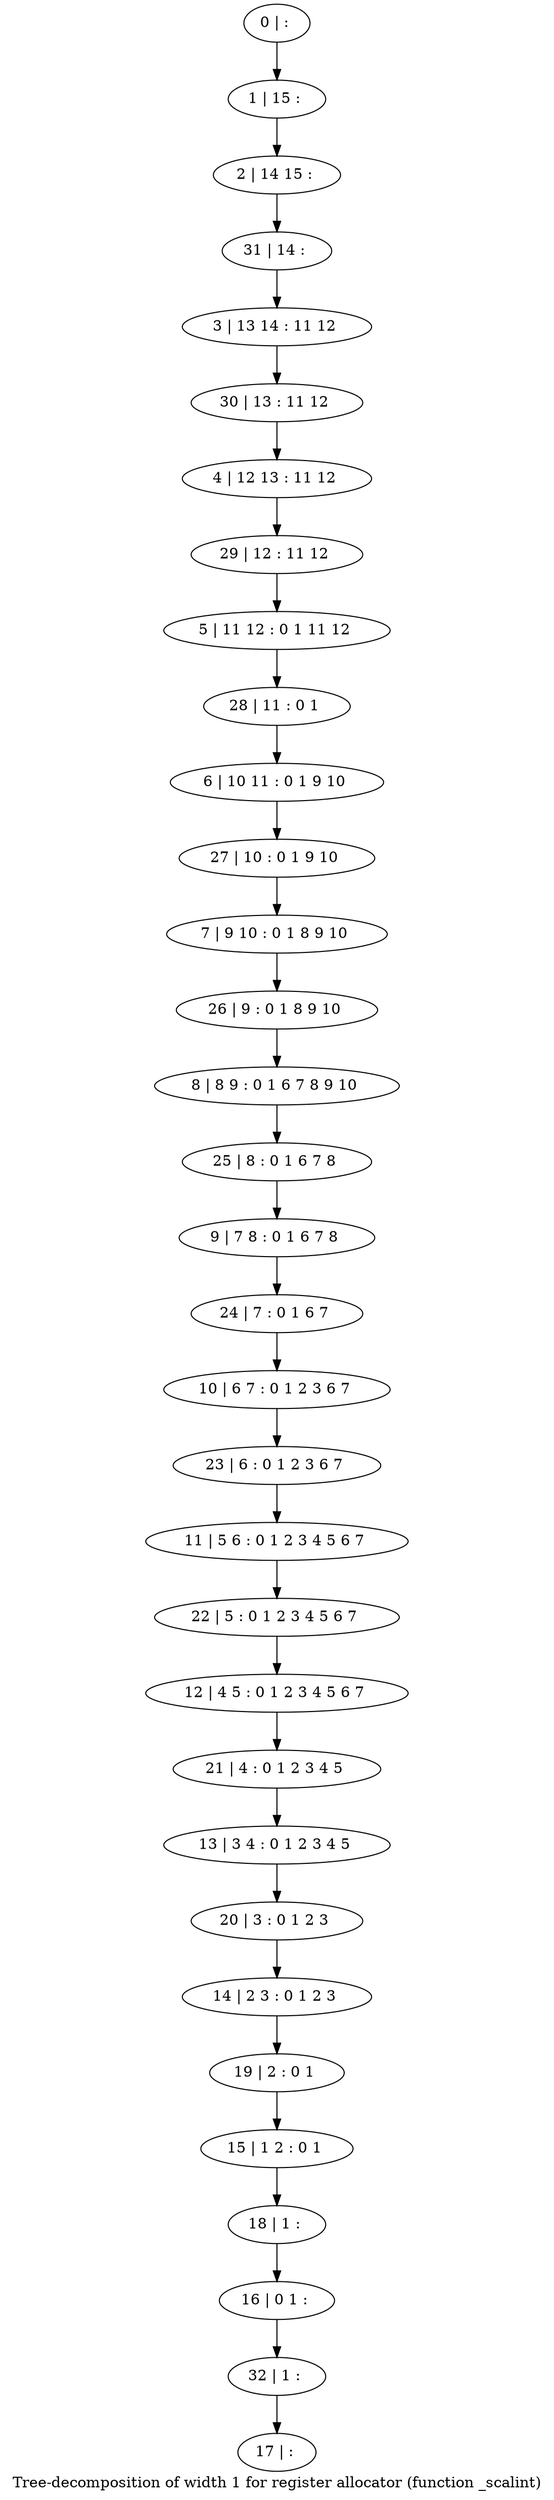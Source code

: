 digraph G {
graph [label="Tree-decomposition of width 1 for register allocator (function _scalint)"]
0[label="0 | : "];
1[label="1 | 15 : "];
2[label="2 | 14 15 : "];
3[label="3 | 13 14 : 11 12 "];
4[label="4 | 12 13 : 11 12 "];
5[label="5 | 11 12 : 0 1 11 12 "];
6[label="6 | 10 11 : 0 1 9 10 "];
7[label="7 | 9 10 : 0 1 8 9 10 "];
8[label="8 | 8 9 : 0 1 6 7 8 9 10 "];
9[label="9 | 7 8 : 0 1 6 7 8 "];
10[label="10 | 6 7 : 0 1 2 3 6 7 "];
11[label="11 | 5 6 : 0 1 2 3 4 5 6 7 "];
12[label="12 | 4 5 : 0 1 2 3 4 5 6 7 "];
13[label="13 | 3 4 : 0 1 2 3 4 5 "];
14[label="14 | 2 3 : 0 1 2 3 "];
15[label="15 | 1 2 : 0 1 "];
16[label="16 | 0 1 : "];
17[label="17 | : "];
18[label="18 | 1 : "];
19[label="19 | 2 : 0 1 "];
20[label="20 | 3 : 0 1 2 3 "];
21[label="21 | 4 : 0 1 2 3 4 5 "];
22[label="22 | 5 : 0 1 2 3 4 5 6 7 "];
23[label="23 | 6 : 0 1 2 3 6 7 "];
24[label="24 | 7 : 0 1 6 7 "];
25[label="25 | 8 : 0 1 6 7 8 "];
26[label="26 | 9 : 0 1 8 9 10 "];
27[label="27 | 10 : 0 1 9 10 "];
28[label="28 | 11 : 0 1 "];
29[label="29 | 12 : 11 12 "];
30[label="30 | 13 : 11 12 "];
31[label="31 | 14 : "];
32[label="32 | 1 : "];
0->1 ;
1->2 ;
18->16 ;
15->18 ;
19->15 ;
14->19 ;
20->14 ;
13->20 ;
21->13 ;
12->21 ;
22->12 ;
11->22 ;
23->11 ;
10->23 ;
24->10 ;
9->24 ;
25->9 ;
8->25 ;
26->8 ;
7->26 ;
27->7 ;
6->27 ;
28->6 ;
5->28 ;
29->5 ;
4->29 ;
30->4 ;
3->30 ;
31->3 ;
2->31 ;
32->17 ;
16->32 ;
}
